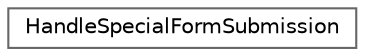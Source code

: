 digraph "Graphical Class Hierarchy"
{
 // LATEX_PDF_SIZE
  bgcolor="transparent";
  edge [fontname=Helvetica,fontsize=10,labelfontname=Helvetica,labelfontsize=10];
  node [fontname=Helvetica,fontsize=10,shape=box,height=0.2,width=0.4];
  rankdir="LR";
  Node0 [id="Node000000",label="HandleSpecialFormSubmission",height=0.2,width=0.4,color="grey40", fillcolor="white", style="filled",URL="$class_app_1_1_listeners_1_1_handle_special_form_submission.html",tooltip=" "];
}
